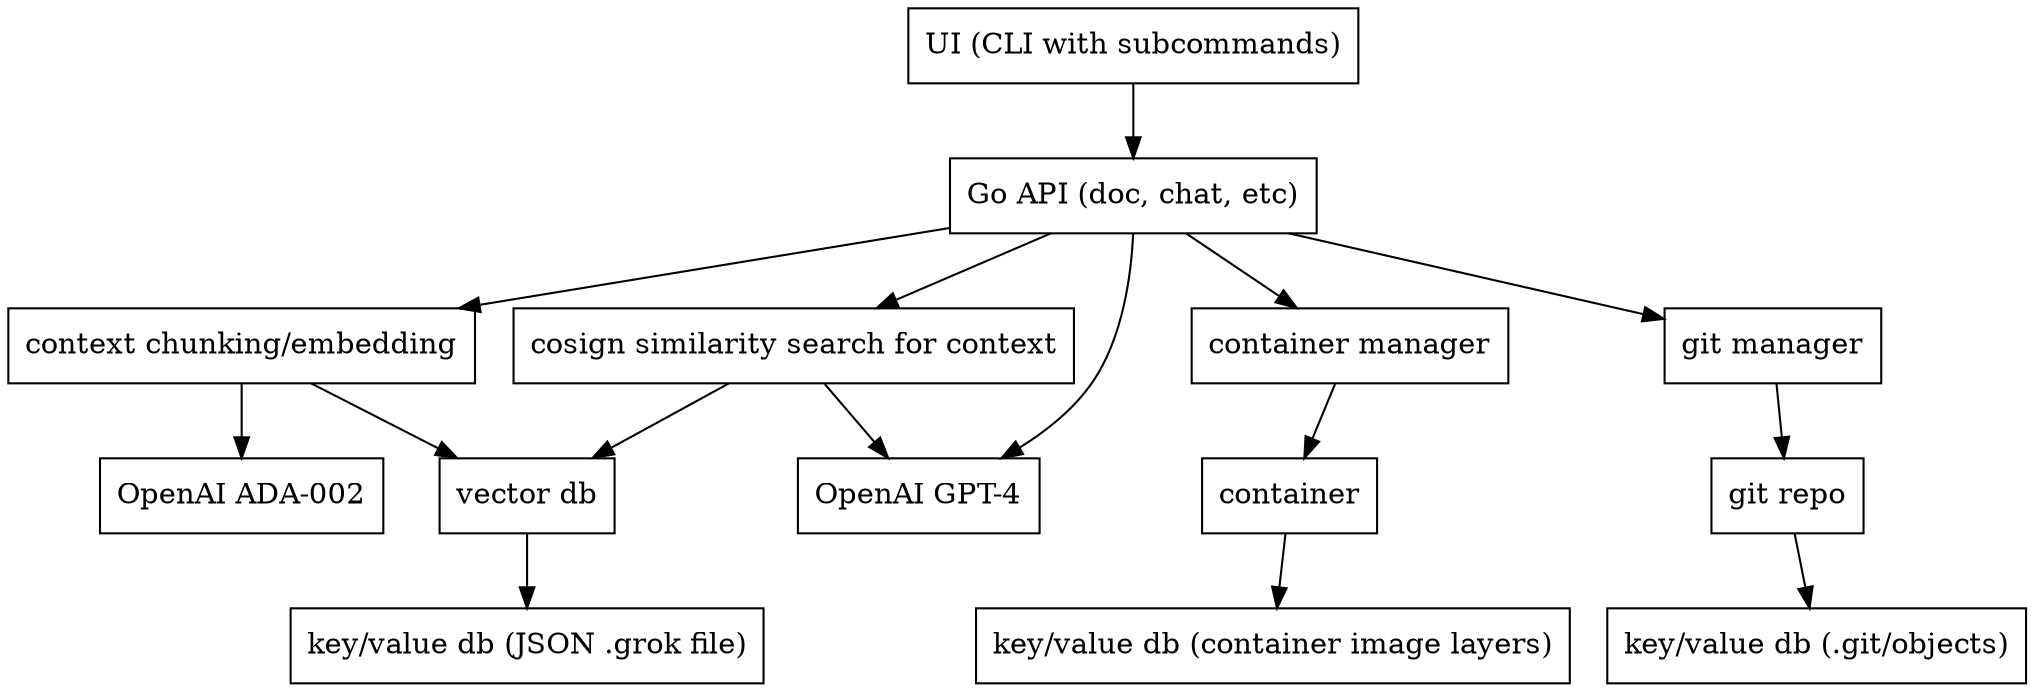 digraph G {
    node [shape=box]

    UI [label="UI (CLI with subcommands)"]
    API [label="Go API (doc, chat, etc)"]
    context [label="context chunking/embedding"]
    container_manager [label="container manager"]
    git_manager [label="git manager"]
    vector_db [label="vector db"]
    container [label="container"]
    git_repo [label="git repo"]
    keyvalue_db_json [label="key/value db (JSON .grok file)"]
    keyvalue_db_container [label="key/value db (container image layers)"]
    keyvalue_db_git [label="key/value db (.git/objects)"]
    cosign_similarity_search [label="cosign similarity search for context"]
    gpt_4 [label="OpenAI GPT-4"]
    ada_002 [label="OpenAI ADA-002"]
    
    UI -> API
    API -> context
    API -> container_manager
    API -> git_manager
    API -> cosign_similarity_search
    API -> gpt_4
    context -> vector_db
    context -> ada_002
    cosign_similarity_search -> vector_db
    cosign_similarity_search -> gpt_4
    vector_db -> keyvalue_db_json
    container_manager -> container
    container -> keyvalue_db_container
    git_manager -> git_repo
    git_repo -> keyvalue_db_git
}
